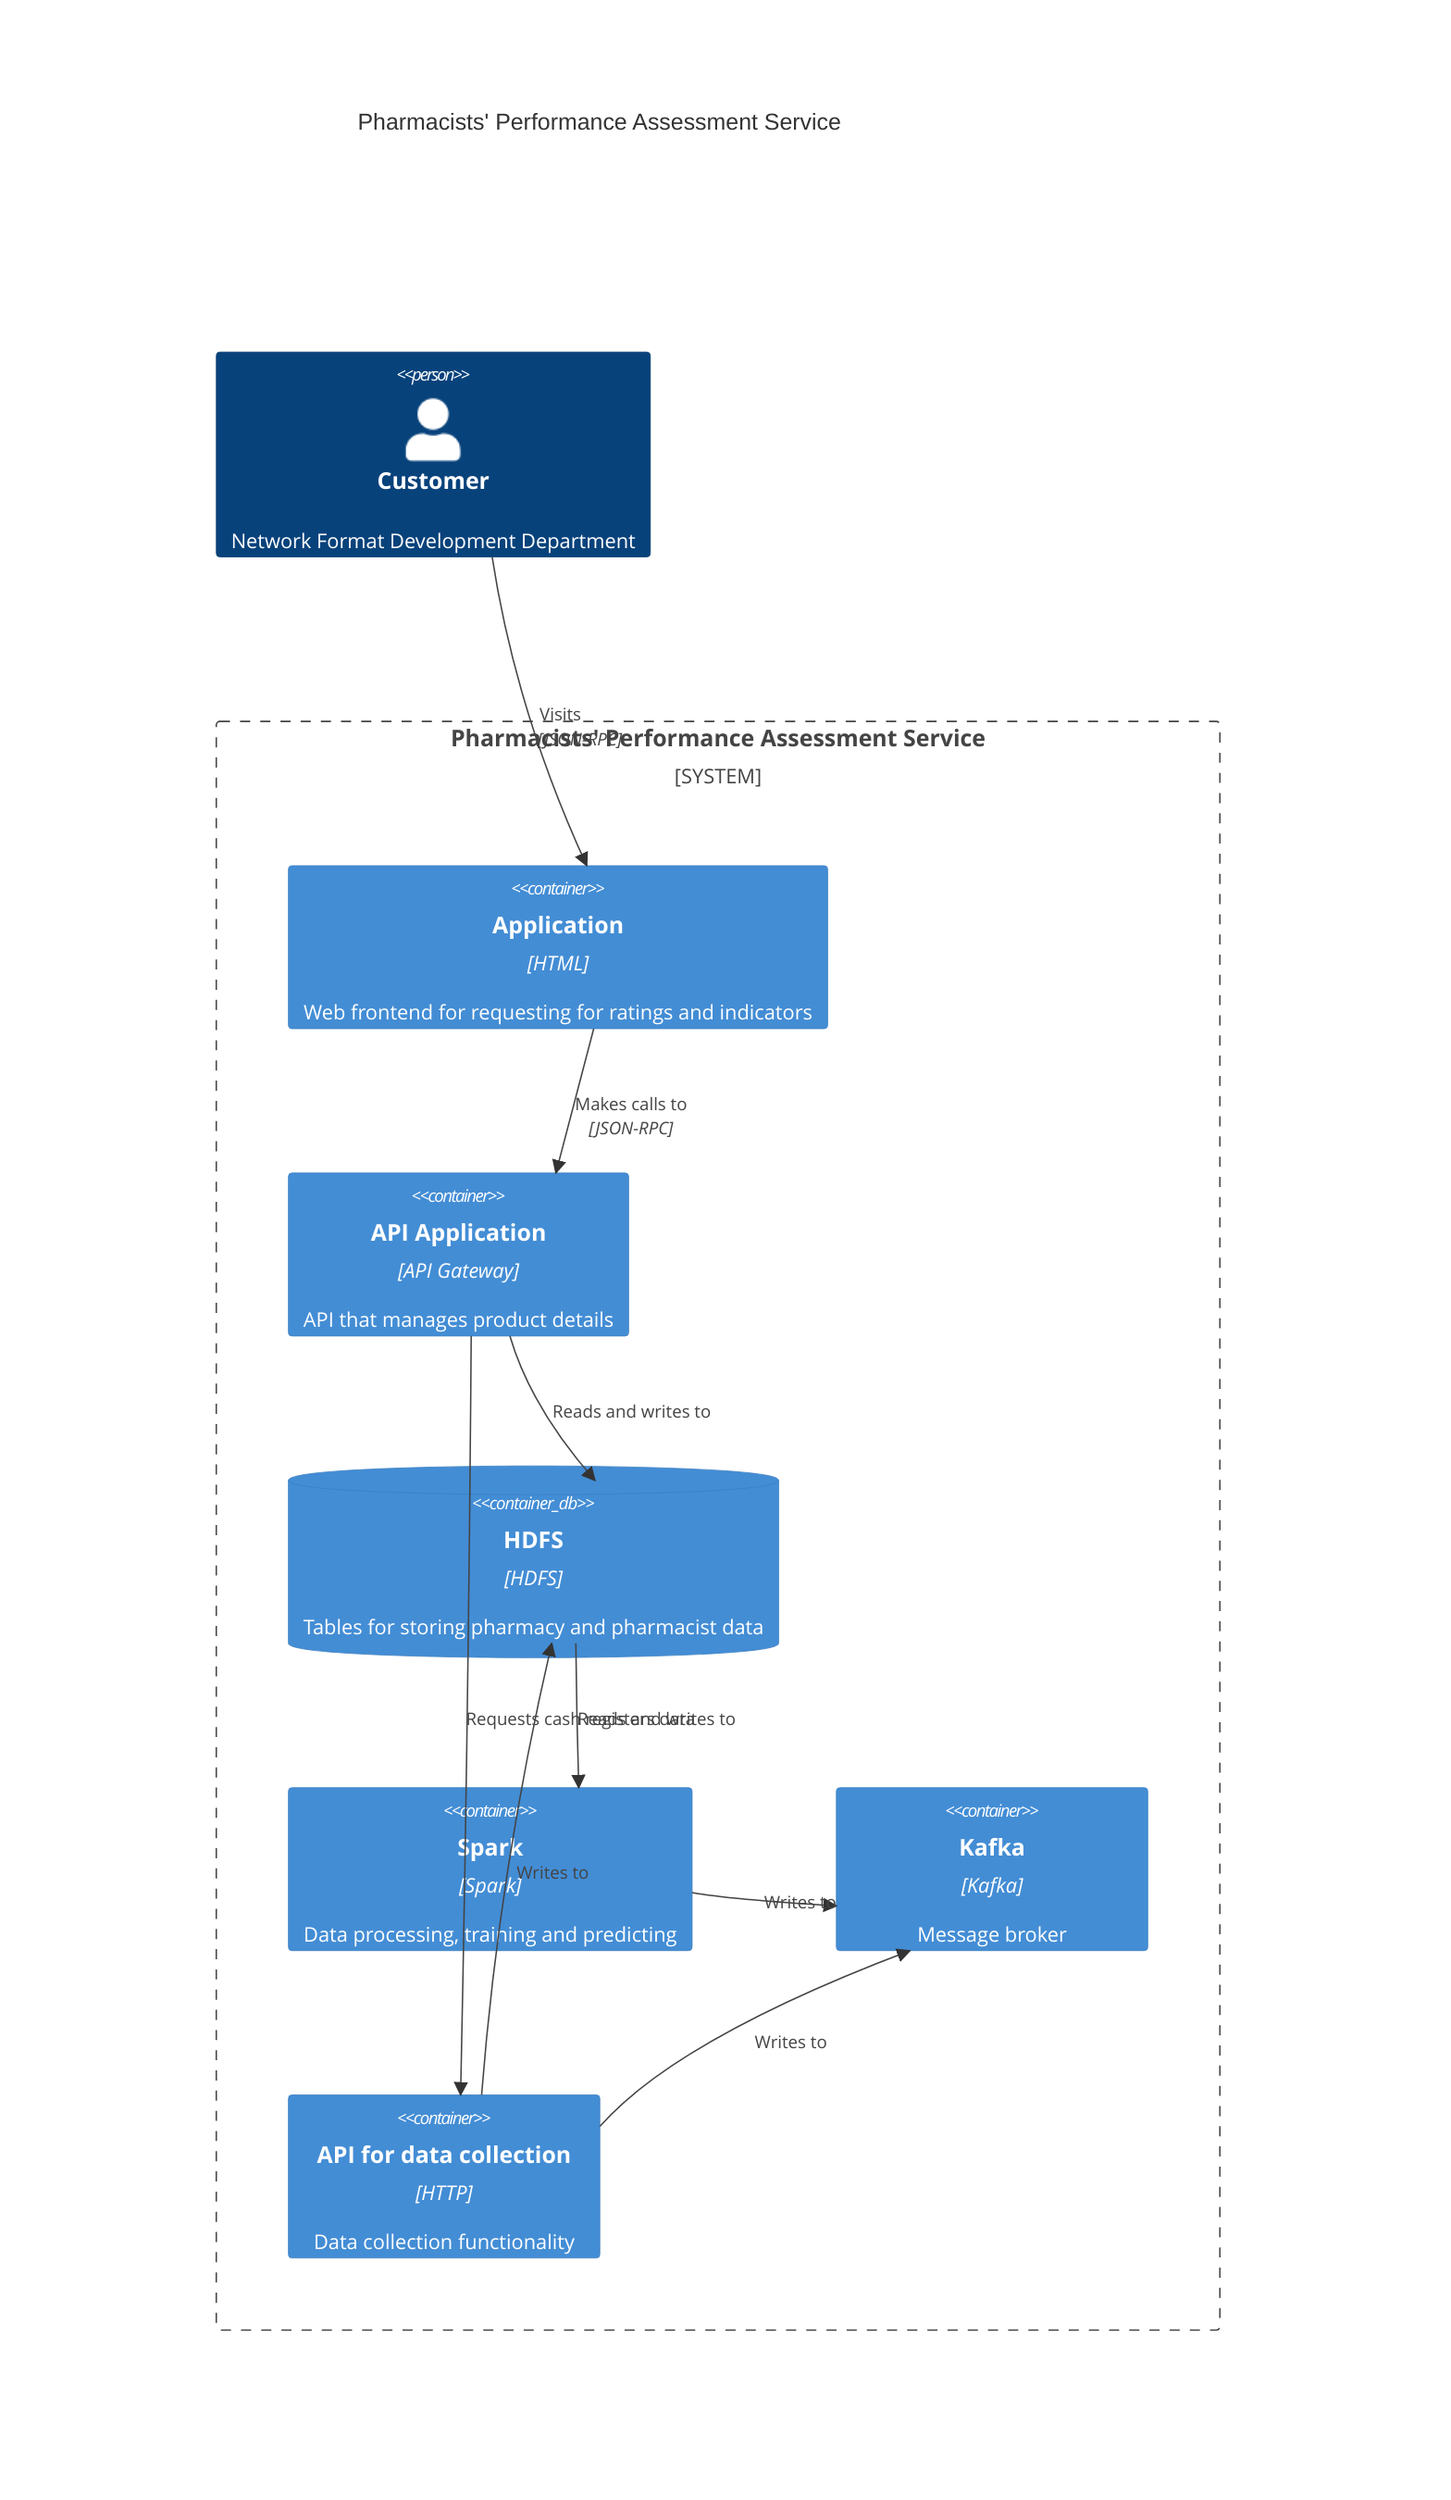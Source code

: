 C4Context
    accTitle: Pharmacists' Performance Assessment Service
    accDescr: Containers

    Person(person, "Customer", "Network Format Development Department")

    System_Boundary(app, "Pharmacists' Performance Assessment Service", "Allows customers to search, view and purchase products") {
        Container(app, "Application", "HTML", "Web frontend for requesting for ratings and indicators")
        Container(api, "API Application", "API Gateway", "API that manages product details")
        ContainerDb(db, "HDFS", "HDFS",  "Tables for storing pharmacy and pharmacist data")
        Container(spark, "Spark", "Spark", "Data processing, training and predicting")
        Container(kafka, "Kafka", "Kafka", "Message broker")
        Container(apiData, "API for data collection", "HTTP", "Data collection functionality")

        Rel(app, api, "Makes calls to", "JSON-RPC")
        Rel(api, db, "Reads and writes to")
        Rel(db, spark, "Reads and writes to")
        Rel(spark, kafka, "Writes to")
        Rel(apiData, kafka, "Writes to")
        Rel(api, apiData, "Requests cash registers data")
        Rel(apiData, db, "Writes to")
    }

    Rel(person, app, "Visits", "JSON-RPC")